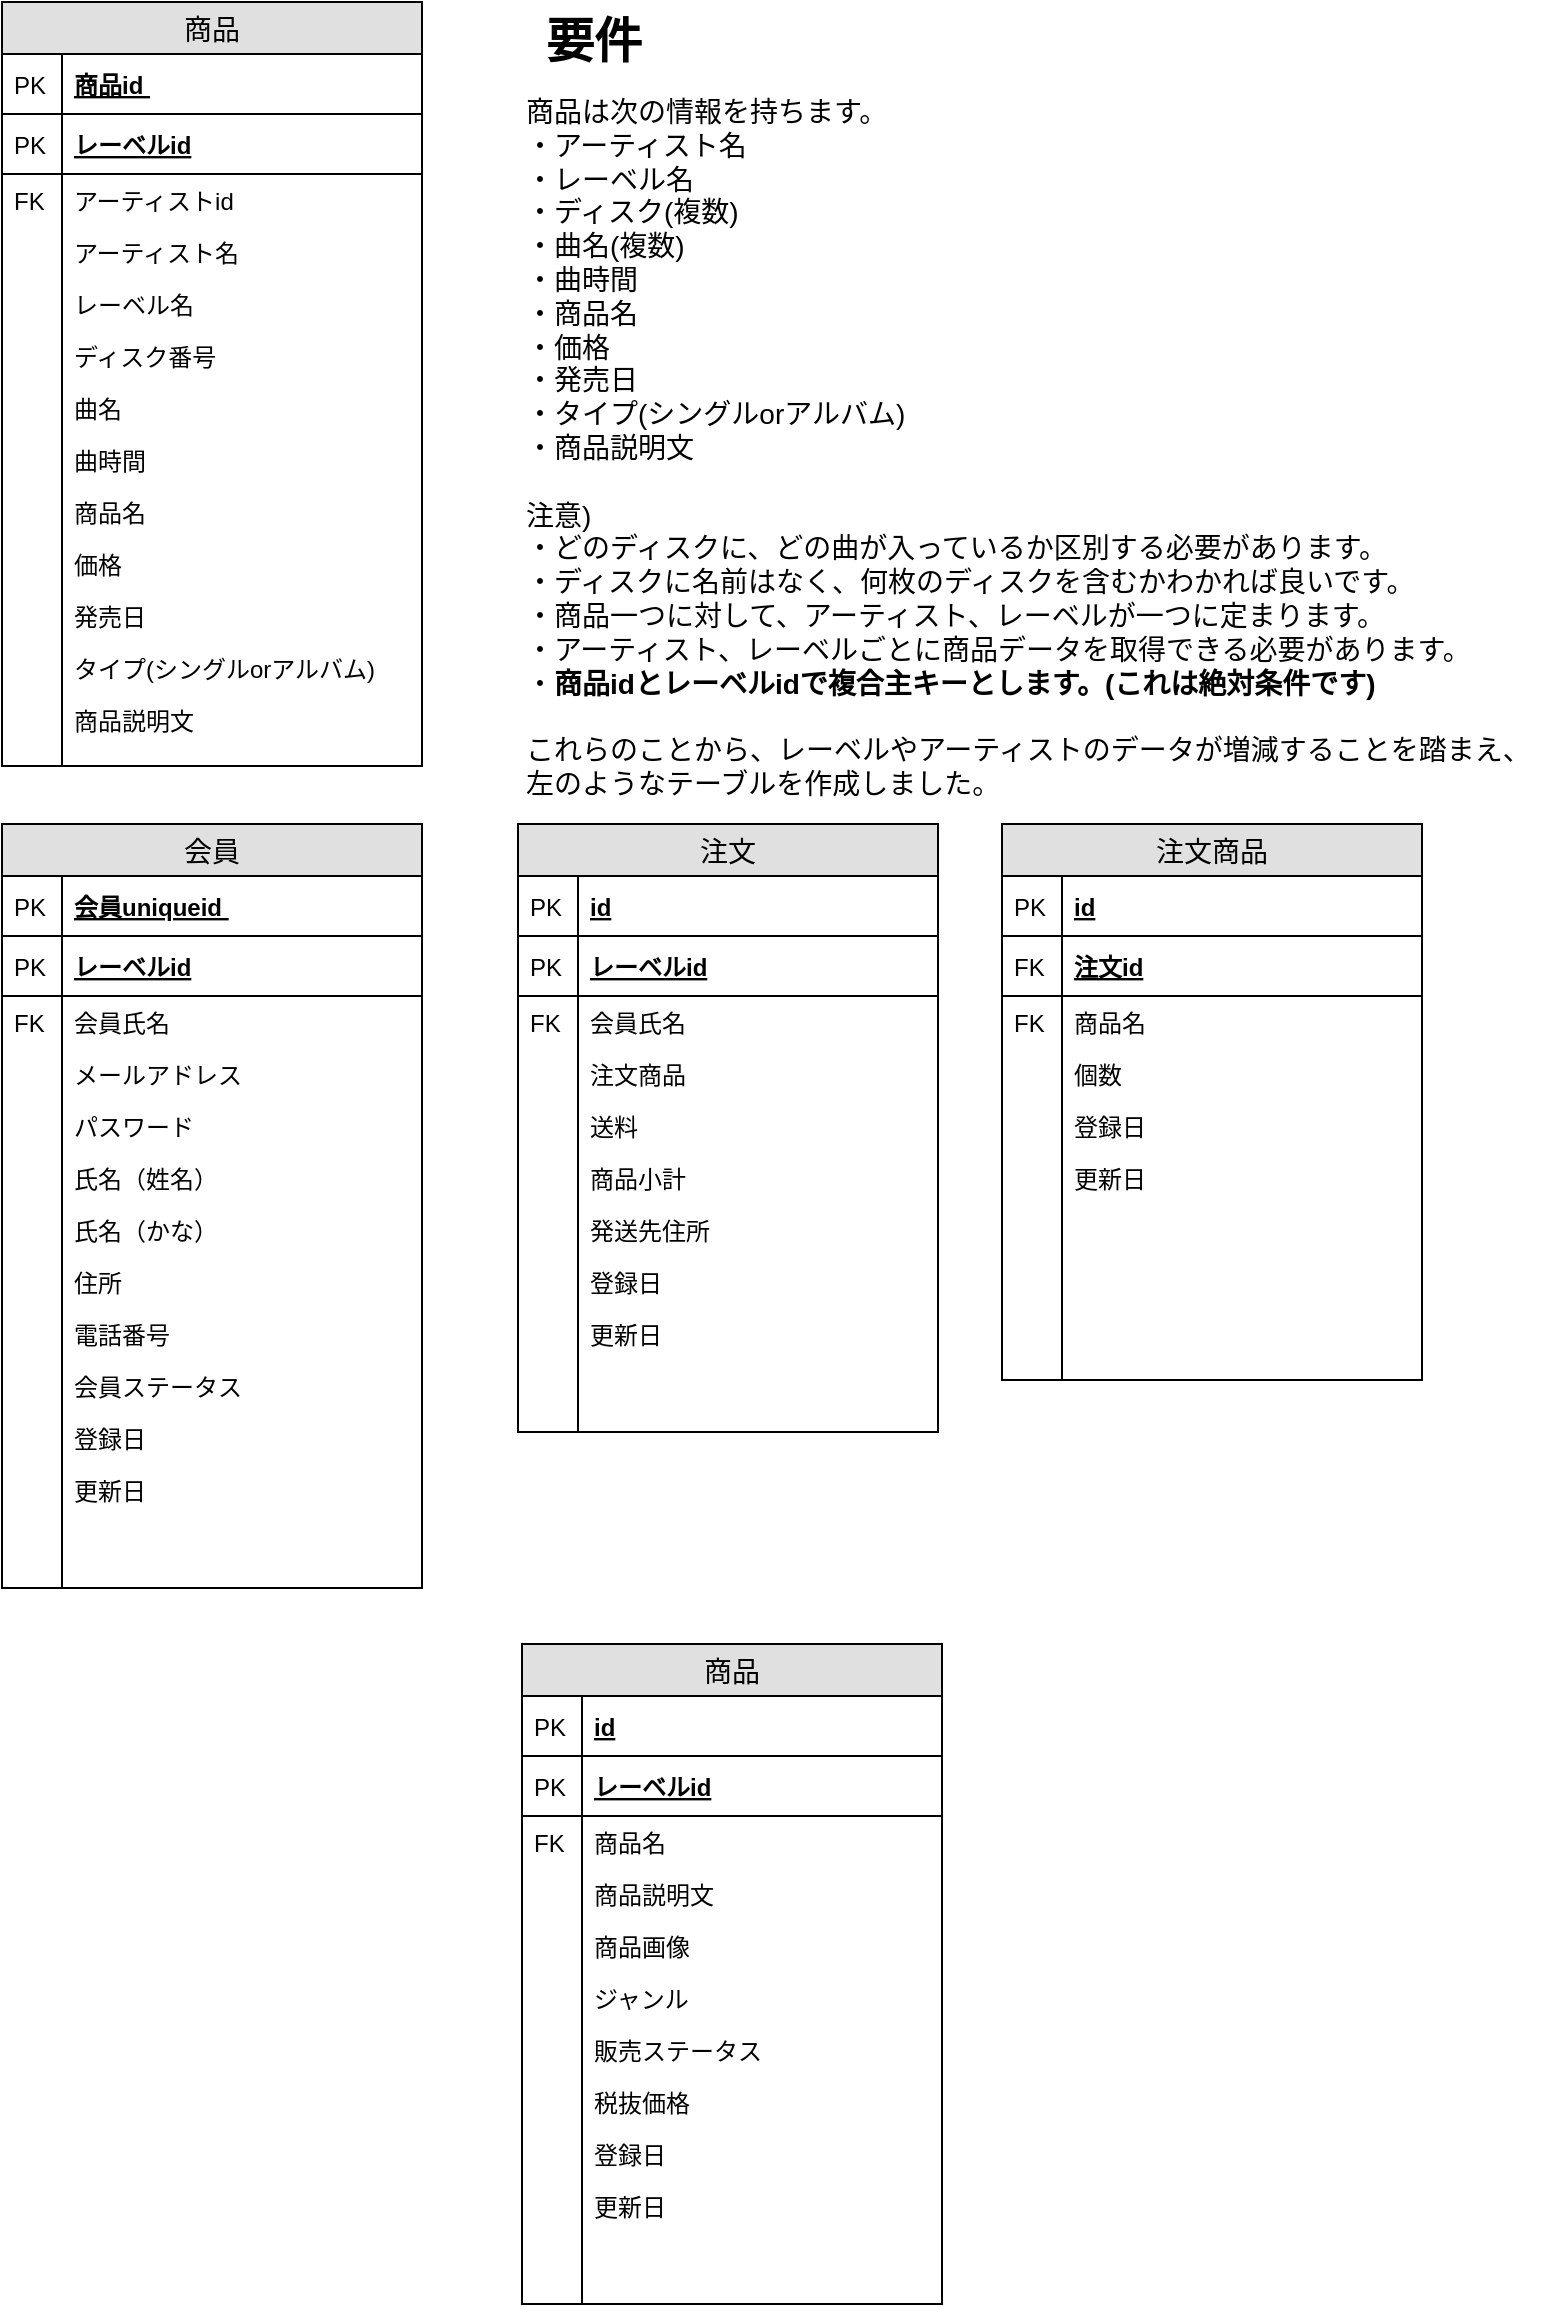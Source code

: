 <mxfile version="12.4.8" type="github" pages="4">
  <diagram id="jsx7okBiRUJiMhCPxhV5" name="データ要件_非正規形">
    <mxGraphModel dx="872" dy="513" grid="1" gridSize="10" guides="1" tooltips="1" connect="1" arrows="1" fold="1" page="1" pageScale="1" pageWidth="827" pageHeight="1169" math="0" shadow="0">
      <root>
        <mxCell id="0"/>
        <mxCell id="1" parent="0"/>
        <mxCell id="zO15JwaB6BqO8NoOxL15-1" value="商品" style="swimlane;fontStyle=0;childLayout=stackLayout;horizontal=1;startSize=26;fillColor=#e0e0e0;horizontalStack=0;resizeParent=1;resizeParentMax=0;resizeLast=0;collapsible=1;marginBottom=0;swimlaneFillColor=#ffffff;align=center;fontSize=14;" parent="1" vertex="1">
          <mxGeometry x="50" y="39" width="210" height="382" as="geometry"/>
        </mxCell>
        <mxCell id="zO15JwaB6BqO8NoOxL15-2" value="商品id " style="shape=partialRectangle;top=0;left=0;right=0;bottom=1;align=left;verticalAlign=middle;fillColor=none;spacingLeft=34;spacingRight=4;overflow=hidden;rotatable=0;points=[[0,0.5],[1,0.5]];portConstraint=eastwest;dropTarget=0;fontStyle=5;fontSize=12;" parent="zO15JwaB6BqO8NoOxL15-1" vertex="1">
          <mxGeometry y="26" width="210" height="30" as="geometry"/>
        </mxCell>
        <mxCell id="zO15JwaB6BqO8NoOxL15-3" value="PK" style="shape=partialRectangle;top=0;left=0;bottom=0;fillColor=none;align=left;verticalAlign=middle;spacingLeft=4;spacingRight=4;overflow=hidden;rotatable=0;points=[];portConstraint=eastwest;part=1;fontSize=12;" parent="zO15JwaB6BqO8NoOxL15-2" vertex="1" connectable="0">
          <mxGeometry width="30" height="30" as="geometry"/>
        </mxCell>
        <mxCell id="o5mcDAx5EhLU5ZYAM4gU-9" value="レーベルid" style="shape=partialRectangle;top=0;left=0;right=0;bottom=1;align=left;verticalAlign=middle;fillColor=none;spacingLeft=34;spacingRight=4;overflow=hidden;rotatable=0;points=[[0,0.5],[1,0.5]];portConstraint=eastwest;dropTarget=0;fontStyle=5;fontSize=12;" parent="zO15JwaB6BqO8NoOxL15-1" vertex="1">
          <mxGeometry y="56" width="210" height="30" as="geometry"/>
        </mxCell>
        <mxCell id="o5mcDAx5EhLU5ZYAM4gU-10" value="PK" style="shape=partialRectangle;top=0;left=0;bottom=0;fillColor=none;align=left;verticalAlign=middle;spacingLeft=4;spacingRight=4;overflow=hidden;rotatable=0;points=[];portConstraint=eastwest;part=1;fontSize=12;" parent="o5mcDAx5EhLU5ZYAM4gU-9" vertex="1" connectable="0">
          <mxGeometry width="30" height="30" as="geometry"/>
        </mxCell>
        <mxCell id="zO15JwaB6BqO8NoOxL15-4" value="アーティストid" style="shape=partialRectangle;top=0;left=0;right=0;bottom=0;align=left;verticalAlign=top;fillColor=none;spacingLeft=34;spacingRight=4;overflow=hidden;rotatable=0;points=[[0,0.5],[1,0.5]];portConstraint=eastwest;dropTarget=0;fontSize=12;" parent="zO15JwaB6BqO8NoOxL15-1" vertex="1">
          <mxGeometry y="86" width="210" height="26" as="geometry"/>
        </mxCell>
        <mxCell id="zO15JwaB6BqO8NoOxL15-5" value="FK" style="shape=partialRectangle;top=0;left=0;bottom=0;fillColor=none;align=left;verticalAlign=top;spacingLeft=4;spacingRight=4;overflow=hidden;rotatable=0;points=[];portConstraint=eastwest;part=1;fontSize=12;" parent="zO15JwaB6BqO8NoOxL15-4" vertex="1" connectable="0">
          <mxGeometry width="30" height="26" as="geometry"/>
        </mxCell>
        <mxCell id="o5mcDAx5EhLU5ZYAM4gU-3" value="アーティスト名" style="shape=partialRectangle;top=0;left=0;right=0;bottom=0;align=left;verticalAlign=top;fillColor=none;spacingLeft=34;spacingRight=4;overflow=hidden;rotatable=0;points=[[0,0.5],[1,0.5]];portConstraint=eastwest;dropTarget=0;fontSize=12;" parent="zO15JwaB6BqO8NoOxL15-1" vertex="1">
          <mxGeometry y="112" width="210" height="26" as="geometry"/>
        </mxCell>
        <mxCell id="o5mcDAx5EhLU5ZYAM4gU-4" value="" style="shape=partialRectangle;top=0;left=0;bottom=0;fillColor=none;align=left;verticalAlign=top;spacingLeft=4;spacingRight=4;overflow=hidden;rotatable=0;points=[];portConstraint=eastwest;part=1;fontSize=12;" parent="o5mcDAx5EhLU5ZYAM4gU-3" vertex="1" connectable="0">
          <mxGeometry width="30" height="26" as="geometry"/>
        </mxCell>
        <mxCell id="o5mcDAx5EhLU5ZYAM4gU-7" value="レーベル名" style="shape=partialRectangle;top=0;left=0;right=0;bottom=0;align=left;verticalAlign=top;fillColor=none;spacingLeft=34;spacingRight=4;overflow=hidden;rotatable=0;points=[[0,0.5],[1,0.5]];portConstraint=eastwest;dropTarget=0;fontSize=12;" parent="zO15JwaB6BqO8NoOxL15-1" vertex="1">
          <mxGeometry y="138" width="210" height="26" as="geometry"/>
        </mxCell>
        <mxCell id="o5mcDAx5EhLU5ZYAM4gU-8" value="" style="shape=partialRectangle;top=0;left=0;bottom=0;fillColor=none;align=left;verticalAlign=top;spacingLeft=4;spacingRight=4;overflow=hidden;rotatable=0;points=[];portConstraint=eastwest;part=1;fontSize=12;" parent="o5mcDAx5EhLU5ZYAM4gU-7" vertex="1" connectable="0">
          <mxGeometry width="30" height="26" as="geometry"/>
        </mxCell>
        <mxCell id="zO15JwaB6BqO8NoOxL15-12" value="ディスク番号" style="shape=partialRectangle;top=0;left=0;right=0;bottom=0;align=left;verticalAlign=top;fillColor=none;spacingLeft=34;spacingRight=4;overflow=hidden;rotatable=0;points=[[0,0.5],[1,0.5]];portConstraint=eastwest;dropTarget=0;fontSize=12;" parent="zO15JwaB6BqO8NoOxL15-1" vertex="1">
          <mxGeometry y="164" width="210" height="26" as="geometry"/>
        </mxCell>
        <mxCell id="zO15JwaB6BqO8NoOxL15-13" value="" style="shape=partialRectangle;top=0;left=0;bottom=0;fillColor=none;align=left;verticalAlign=top;spacingLeft=4;spacingRight=4;overflow=hidden;rotatable=0;points=[];portConstraint=eastwest;part=1;fontSize=12;" parent="zO15JwaB6BqO8NoOxL15-12" vertex="1" connectable="0">
          <mxGeometry width="30" height="26" as="geometry"/>
        </mxCell>
        <mxCell id="zO15JwaB6BqO8NoOxL15-14" value="曲名" style="shape=partialRectangle;top=0;left=0;right=0;bottom=0;align=left;verticalAlign=top;fillColor=none;spacingLeft=34;spacingRight=4;overflow=hidden;rotatable=0;points=[[0,0.5],[1,0.5]];portConstraint=eastwest;dropTarget=0;fontSize=12;" parent="zO15JwaB6BqO8NoOxL15-1" vertex="1">
          <mxGeometry y="190" width="210" height="26" as="geometry"/>
        </mxCell>
        <mxCell id="zO15JwaB6BqO8NoOxL15-15" value="" style="shape=partialRectangle;top=0;left=0;bottom=0;fillColor=none;align=left;verticalAlign=top;spacingLeft=4;spacingRight=4;overflow=hidden;rotatable=0;points=[];portConstraint=eastwest;part=1;fontSize=12;" parent="zO15JwaB6BqO8NoOxL15-14" vertex="1" connectable="0">
          <mxGeometry width="30" height="26" as="geometry"/>
        </mxCell>
        <mxCell id="zO15JwaB6BqO8NoOxL15-16" value="曲時間" style="shape=partialRectangle;top=0;left=0;right=0;bottom=0;align=left;verticalAlign=top;fillColor=none;spacingLeft=34;spacingRight=4;overflow=hidden;rotatable=0;points=[[0,0.5],[1,0.5]];portConstraint=eastwest;dropTarget=0;fontSize=12;" parent="zO15JwaB6BqO8NoOxL15-1" vertex="1">
          <mxGeometry y="216" width="210" height="26" as="geometry"/>
        </mxCell>
        <mxCell id="zO15JwaB6BqO8NoOxL15-17" value="" style="shape=partialRectangle;top=0;left=0;bottom=0;fillColor=none;align=left;verticalAlign=top;spacingLeft=4;spacingRight=4;overflow=hidden;rotatable=0;points=[];portConstraint=eastwest;part=1;fontSize=12;" parent="zO15JwaB6BqO8NoOxL15-16" vertex="1" connectable="0">
          <mxGeometry width="30" height="26" as="geometry"/>
        </mxCell>
        <mxCell id="zO15JwaB6BqO8NoOxL15-18" value="商品名" style="shape=partialRectangle;top=0;left=0;right=0;bottom=0;align=left;verticalAlign=top;fillColor=none;spacingLeft=34;spacingRight=4;overflow=hidden;rotatable=0;points=[[0,0.5],[1,0.5]];portConstraint=eastwest;dropTarget=0;fontSize=12;" parent="zO15JwaB6BqO8NoOxL15-1" vertex="1">
          <mxGeometry y="242" width="210" height="26" as="geometry"/>
        </mxCell>
        <mxCell id="zO15JwaB6BqO8NoOxL15-19" value="" style="shape=partialRectangle;top=0;left=0;bottom=0;fillColor=none;align=left;verticalAlign=top;spacingLeft=4;spacingRight=4;overflow=hidden;rotatable=0;points=[];portConstraint=eastwest;part=1;fontSize=12;" parent="zO15JwaB6BqO8NoOxL15-18" vertex="1" connectable="0">
          <mxGeometry width="30" height="26" as="geometry"/>
        </mxCell>
        <mxCell id="zO15JwaB6BqO8NoOxL15-20" value="価格" style="shape=partialRectangle;top=0;left=0;right=0;bottom=0;align=left;verticalAlign=top;fillColor=none;spacingLeft=34;spacingRight=4;overflow=hidden;rotatable=0;points=[[0,0.5],[1,0.5]];portConstraint=eastwest;dropTarget=0;fontSize=12;" parent="zO15JwaB6BqO8NoOxL15-1" vertex="1">
          <mxGeometry y="268" width="210" height="26" as="geometry"/>
        </mxCell>
        <mxCell id="zO15JwaB6BqO8NoOxL15-21" value="" style="shape=partialRectangle;top=0;left=0;bottom=0;fillColor=none;align=left;verticalAlign=top;spacingLeft=4;spacingRight=4;overflow=hidden;rotatable=0;points=[];portConstraint=eastwest;part=1;fontSize=12;" parent="zO15JwaB6BqO8NoOxL15-20" vertex="1" connectable="0">
          <mxGeometry width="30" height="26" as="geometry"/>
        </mxCell>
        <mxCell id="zO15JwaB6BqO8NoOxL15-22" value="発売日" style="shape=partialRectangle;top=0;left=0;right=0;bottom=0;align=left;verticalAlign=top;fillColor=none;spacingLeft=34;spacingRight=4;overflow=hidden;rotatable=0;points=[[0,0.5],[1,0.5]];portConstraint=eastwest;dropTarget=0;fontSize=12;" parent="zO15JwaB6BqO8NoOxL15-1" vertex="1">
          <mxGeometry y="294" width="210" height="26" as="geometry"/>
        </mxCell>
        <mxCell id="zO15JwaB6BqO8NoOxL15-23" value="" style="shape=partialRectangle;top=0;left=0;bottom=0;fillColor=none;align=left;verticalAlign=top;spacingLeft=4;spacingRight=4;overflow=hidden;rotatable=0;points=[];portConstraint=eastwest;part=1;fontSize=12;" parent="zO15JwaB6BqO8NoOxL15-22" vertex="1" connectable="0">
          <mxGeometry width="30" height="26" as="geometry"/>
        </mxCell>
        <mxCell id="zO15JwaB6BqO8NoOxL15-24" value="タイプ(シングルorアルバム)" style="shape=partialRectangle;top=0;left=0;right=0;bottom=0;align=left;verticalAlign=top;fillColor=none;spacingLeft=34;spacingRight=4;overflow=hidden;rotatable=0;points=[[0,0.5],[1,0.5]];portConstraint=eastwest;dropTarget=0;fontSize=12;" parent="zO15JwaB6BqO8NoOxL15-1" vertex="1">
          <mxGeometry y="320" width="210" height="26" as="geometry"/>
        </mxCell>
        <mxCell id="zO15JwaB6BqO8NoOxL15-25" value="" style="shape=partialRectangle;top=0;left=0;bottom=0;fillColor=none;align=left;verticalAlign=top;spacingLeft=4;spacingRight=4;overflow=hidden;rotatable=0;points=[];portConstraint=eastwest;part=1;fontSize=12;" parent="zO15JwaB6BqO8NoOxL15-24" vertex="1" connectable="0">
          <mxGeometry width="30" height="26" as="geometry"/>
        </mxCell>
        <mxCell id="zO15JwaB6BqO8NoOxL15-26" value="商品説明文" style="shape=partialRectangle;top=0;left=0;right=0;bottom=0;align=left;verticalAlign=top;fillColor=none;spacingLeft=34;spacingRight=4;overflow=hidden;rotatable=0;points=[[0,0.5],[1,0.5]];portConstraint=eastwest;dropTarget=0;fontSize=12;" parent="zO15JwaB6BqO8NoOxL15-1" vertex="1">
          <mxGeometry y="346" width="210" height="26" as="geometry"/>
        </mxCell>
        <mxCell id="zO15JwaB6BqO8NoOxL15-27" value="" style="shape=partialRectangle;top=0;left=0;bottom=0;fillColor=none;align=left;verticalAlign=top;spacingLeft=4;spacingRight=4;overflow=hidden;rotatable=0;points=[];portConstraint=eastwest;part=1;fontSize=12;" parent="zO15JwaB6BqO8NoOxL15-26" vertex="1" connectable="0">
          <mxGeometry width="30" height="26" as="geometry"/>
        </mxCell>
        <mxCell id="zO15JwaB6BqO8NoOxL15-10" value="" style="shape=partialRectangle;top=0;left=0;right=0;bottom=0;align=left;verticalAlign=top;fillColor=none;spacingLeft=34;spacingRight=4;overflow=hidden;rotatable=0;points=[[0,0.5],[1,0.5]];portConstraint=eastwest;dropTarget=0;fontSize=12;" parent="zO15JwaB6BqO8NoOxL15-1" vertex="1">
          <mxGeometry y="372" width="210" height="10" as="geometry"/>
        </mxCell>
        <mxCell id="zO15JwaB6BqO8NoOxL15-11" value="" style="shape=partialRectangle;top=0;left=0;bottom=0;fillColor=none;align=left;verticalAlign=top;spacingLeft=4;spacingRight=4;overflow=hidden;rotatable=0;points=[];portConstraint=eastwest;part=1;fontSize=12;" parent="zO15JwaB6BqO8NoOxL15-10" vertex="1" connectable="0">
          <mxGeometry width="30" height="10" as="geometry"/>
        </mxCell>
        <mxCell id="zO15JwaB6BqO8NoOxL15-44" value="要件" style="text;strokeColor=none;fillColor=none;html=1;fontSize=24;fontStyle=1;verticalAlign=middle;align=left;" parent="1" vertex="1">
          <mxGeometry x="320" y="39" width="100" height="40" as="geometry"/>
        </mxCell>
        <mxCell id="zO15JwaB6BqO8NoOxL15-46" value="&lt;font style=&quot;font-size: 14px&quot;&gt;商品は次の情報を持ちます。&lt;br&gt;・アーティスト名&lt;br&gt;・レーベル名&lt;br&gt;・ディスク(複数)&lt;br&gt;・曲名(複数)&lt;br&gt;・曲時間&lt;br&gt;・商品名&lt;br&gt;・価格&lt;br&gt;・発売日&lt;br&gt;・タイプ(シングルorアルバム)&lt;br&gt;・商品説明文&lt;br&gt;&lt;br&gt;注意)&lt;br&gt;・どのディスクに、どの曲が入っているか区別する必要があります。&lt;br&gt;・ディスクに名前はなく、何枚のディスクを含むかわかれば良いです。&lt;br&gt;・商品一つに対して、アーティスト、レーベルが一つに定まります。&lt;br&gt;・アーティスト、レーベルごとに商品データを取得できる必要があります。&lt;br&gt;・&lt;b&gt;商品idとレーベルidで複合主キーとします。(これは絶対条件です)&lt;br&gt;&lt;/b&gt;&lt;br&gt;これらのことから、レーベルやアーティストのデータが増減することを踏まえ、&lt;br&gt;左のようなテーブルを作成しました。&lt;br&gt;&lt;/font&gt;" style="text;html=1;strokeColor=none;fillColor=none;align=left;verticalAlign=top;whiteSpace=wrap;rounded=0;" parent="1" vertex="1">
          <mxGeometry x="310" y="79" width="510" height="381" as="geometry"/>
        </mxCell>
        <mxCell id="ePgbu_4cj5haYAQTtkYV-1" value="Text" style="text;html=1;align=center;verticalAlign=middle;resizable=0;points=[];autosize=1;" parent="1" vertex="1">
          <mxGeometry x="72" y="470" width="40" height="20" as="geometry"/>
        </mxCell>
        <mxCell id="ePgbu_4cj5haYAQTtkYV-2" value="会員" style="swimlane;fontStyle=0;childLayout=stackLayout;horizontal=1;startSize=26;fillColor=#e0e0e0;horizontalStack=0;resizeParent=1;resizeParentMax=0;resizeLast=0;collapsible=1;marginBottom=0;swimlaneFillColor=#ffffff;align=center;fontSize=14;" parent="1" vertex="1">
          <mxGeometry x="50" y="450" width="210" height="382" as="geometry"/>
        </mxCell>
        <mxCell id="ePgbu_4cj5haYAQTtkYV-3" value="会員uniqueid " style="shape=partialRectangle;top=0;left=0;right=0;bottom=1;align=left;verticalAlign=middle;fillColor=none;spacingLeft=34;spacingRight=4;overflow=hidden;rotatable=0;points=[[0,0.5],[1,0.5]];portConstraint=eastwest;dropTarget=0;fontStyle=5;fontSize=12;" parent="ePgbu_4cj5haYAQTtkYV-2" vertex="1">
          <mxGeometry y="26" width="210" height="30" as="geometry"/>
        </mxCell>
        <mxCell id="ePgbu_4cj5haYAQTtkYV-4" value="PK" style="shape=partialRectangle;top=0;left=0;bottom=0;fillColor=none;align=left;verticalAlign=middle;spacingLeft=4;spacingRight=4;overflow=hidden;rotatable=0;points=[];portConstraint=eastwest;part=1;fontSize=12;" parent="ePgbu_4cj5haYAQTtkYV-3" vertex="1" connectable="0">
          <mxGeometry width="30" height="30" as="geometry"/>
        </mxCell>
        <mxCell id="ePgbu_4cj5haYAQTtkYV-5" value="レーベルid" style="shape=partialRectangle;top=0;left=0;right=0;bottom=1;align=left;verticalAlign=middle;fillColor=none;spacingLeft=34;spacingRight=4;overflow=hidden;rotatable=0;points=[[0,0.5],[1,0.5]];portConstraint=eastwest;dropTarget=0;fontStyle=5;fontSize=12;" parent="ePgbu_4cj5haYAQTtkYV-2" vertex="1">
          <mxGeometry y="56" width="210" height="30" as="geometry"/>
        </mxCell>
        <mxCell id="ePgbu_4cj5haYAQTtkYV-6" value="PK" style="shape=partialRectangle;top=0;left=0;bottom=0;fillColor=none;align=left;verticalAlign=middle;spacingLeft=4;spacingRight=4;overflow=hidden;rotatable=0;points=[];portConstraint=eastwest;part=1;fontSize=12;" parent="ePgbu_4cj5haYAQTtkYV-5" vertex="1" connectable="0">
          <mxGeometry width="30" height="30" as="geometry"/>
        </mxCell>
        <mxCell id="ePgbu_4cj5haYAQTtkYV-7" value="会員氏名" style="shape=partialRectangle;top=0;left=0;right=0;bottom=0;align=left;verticalAlign=top;fillColor=none;spacingLeft=34;spacingRight=4;overflow=hidden;rotatable=0;points=[[0,0.5],[1,0.5]];portConstraint=eastwest;dropTarget=0;fontSize=12;" parent="ePgbu_4cj5haYAQTtkYV-2" vertex="1">
          <mxGeometry y="86" width="210" height="26" as="geometry"/>
        </mxCell>
        <mxCell id="ePgbu_4cj5haYAQTtkYV-8" value="FK" style="shape=partialRectangle;top=0;left=0;bottom=0;fillColor=none;align=left;verticalAlign=top;spacingLeft=4;spacingRight=4;overflow=hidden;rotatable=0;points=[];portConstraint=eastwest;part=1;fontSize=12;" parent="ePgbu_4cj5haYAQTtkYV-7" vertex="1" connectable="0">
          <mxGeometry width="30" height="26" as="geometry"/>
        </mxCell>
        <mxCell id="ePgbu_4cj5haYAQTtkYV-13" value="メールアドレス" style="shape=partialRectangle;top=0;left=0;right=0;bottom=0;align=left;verticalAlign=top;fillColor=none;spacingLeft=34;spacingRight=4;overflow=hidden;rotatable=0;points=[[0,0.5],[1,0.5]];portConstraint=eastwest;dropTarget=0;fontSize=12;" parent="ePgbu_4cj5haYAQTtkYV-2" vertex="1">
          <mxGeometry y="112" width="210" height="26" as="geometry"/>
        </mxCell>
        <mxCell id="ePgbu_4cj5haYAQTtkYV-14" value="" style="shape=partialRectangle;top=0;left=0;bottom=0;fillColor=none;align=left;verticalAlign=top;spacingLeft=4;spacingRight=4;overflow=hidden;rotatable=0;points=[];portConstraint=eastwest;part=1;fontSize=12;" parent="ePgbu_4cj5haYAQTtkYV-13" vertex="1" connectable="0">
          <mxGeometry width="30" height="26" as="geometry"/>
        </mxCell>
        <mxCell id="ePgbu_4cj5haYAQTtkYV-9" value="パスワード" style="shape=partialRectangle;top=0;left=0;right=0;bottom=0;align=left;verticalAlign=top;fillColor=none;spacingLeft=34;spacingRight=4;overflow=hidden;rotatable=0;points=[[0,0.5],[1,0.5]];portConstraint=eastwest;dropTarget=0;fontSize=12;" parent="ePgbu_4cj5haYAQTtkYV-2" vertex="1">
          <mxGeometry y="138" width="210" height="26" as="geometry"/>
        </mxCell>
        <mxCell id="ePgbu_4cj5haYAQTtkYV-10" value="" style="shape=partialRectangle;top=0;left=0;bottom=0;fillColor=none;align=left;verticalAlign=top;spacingLeft=4;spacingRight=4;overflow=hidden;rotatable=0;points=[];portConstraint=eastwest;part=1;fontSize=12;" parent="ePgbu_4cj5haYAQTtkYV-9" vertex="1" connectable="0">
          <mxGeometry width="30" height="26" as="geometry"/>
        </mxCell>
        <mxCell id="ePgbu_4cj5haYAQTtkYV-15" value="氏名（姓名）" style="shape=partialRectangle;top=0;left=0;right=0;bottom=0;align=left;verticalAlign=top;fillColor=none;spacingLeft=34;spacingRight=4;overflow=hidden;rotatable=0;points=[[0,0.5],[1,0.5]];portConstraint=eastwest;dropTarget=0;fontSize=12;" parent="ePgbu_4cj5haYAQTtkYV-2" vertex="1">
          <mxGeometry y="164" width="210" height="26" as="geometry"/>
        </mxCell>
        <mxCell id="ePgbu_4cj5haYAQTtkYV-16" value="" style="shape=partialRectangle;top=0;left=0;bottom=0;fillColor=none;align=left;verticalAlign=top;spacingLeft=4;spacingRight=4;overflow=hidden;rotatable=0;points=[];portConstraint=eastwest;part=1;fontSize=12;" parent="ePgbu_4cj5haYAQTtkYV-15" vertex="1" connectable="0">
          <mxGeometry width="30" height="26" as="geometry"/>
        </mxCell>
        <mxCell id="ePgbu_4cj5haYAQTtkYV-17" value="氏名（かな）" style="shape=partialRectangle;top=0;left=0;right=0;bottom=0;align=left;verticalAlign=top;fillColor=none;spacingLeft=34;spacingRight=4;overflow=hidden;rotatable=0;points=[[0,0.5],[1,0.5]];portConstraint=eastwest;dropTarget=0;fontSize=12;" parent="ePgbu_4cj5haYAQTtkYV-2" vertex="1">
          <mxGeometry y="190" width="210" height="26" as="geometry"/>
        </mxCell>
        <mxCell id="ePgbu_4cj5haYAQTtkYV-18" value="" style="shape=partialRectangle;top=0;left=0;bottom=0;fillColor=none;align=left;verticalAlign=top;spacingLeft=4;spacingRight=4;overflow=hidden;rotatable=0;points=[];portConstraint=eastwest;part=1;fontSize=12;" parent="ePgbu_4cj5haYAQTtkYV-17" vertex="1" connectable="0">
          <mxGeometry width="30" height="26" as="geometry"/>
        </mxCell>
        <mxCell id="ePgbu_4cj5haYAQTtkYV-11" value="住所" style="shape=partialRectangle;top=0;left=0;right=0;bottom=0;align=left;verticalAlign=top;fillColor=none;spacingLeft=34;spacingRight=4;overflow=hidden;rotatable=0;points=[[0,0.5],[1,0.5]];portConstraint=eastwest;dropTarget=0;fontSize=12;" parent="ePgbu_4cj5haYAQTtkYV-2" vertex="1">
          <mxGeometry y="216" width="210" height="26" as="geometry"/>
        </mxCell>
        <mxCell id="ePgbu_4cj5haYAQTtkYV-12" value="" style="shape=partialRectangle;top=0;left=0;bottom=0;fillColor=none;align=left;verticalAlign=top;spacingLeft=4;spacingRight=4;overflow=hidden;rotatable=0;points=[];portConstraint=eastwest;part=1;fontSize=12;" parent="ePgbu_4cj5haYAQTtkYV-11" vertex="1" connectable="0">
          <mxGeometry width="30" height="26" as="geometry"/>
        </mxCell>
        <mxCell id="ePgbu_4cj5haYAQTtkYV-19" value="電話番号" style="shape=partialRectangle;top=0;left=0;right=0;bottom=0;align=left;verticalAlign=top;fillColor=none;spacingLeft=34;spacingRight=4;overflow=hidden;rotatable=0;points=[[0,0.5],[1,0.5]];portConstraint=eastwest;dropTarget=0;fontSize=12;" parent="ePgbu_4cj5haYAQTtkYV-2" vertex="1">
          <mxGeometry y="242" width="210" height="26" as="geometry"/>
        </mxCell>
        <mxCell id="ePgbu_4cj5haYAQTtkYV-20" value="" style="shape=partialRectangle;top=0;left=0;bottom=0;fillColor=none;align=left;verticalAlign=top;spacingLeft=4;spacingRight=4;overflow=hidden;rotatable=0;points=[];portConstraint=eastwest;part=1;fontSize=12;" parent="ePgbu_4cj5haYAQTtkYV-19" vertex="1" connectable="0">
          <mxGeometry width="30" height="26" as="geometry"/>
        </mxCell>
        <mxCell id="ePgbu_4cj5haYAQTtkYV-27" value="会員ステータス" style="shape=partialRectangle;top=0;left=0;right=0;bottom=0;align=left;verticalAlign=top;fillColor=none;spacingLeft=34;spacingRight=4;overflow=hidden;rotatable=0;points=[[0,0.5],[1,0.5]];portConstraint=eastwest;dropTarget=0;fontSize=12;" parent="ePgbu_4cj5haYAQTtkYV-2" vertex="1">
          <mxGeometry y="268" width="210" height="26" as="geometry"/>
        </mxCell>
        <mxCell id="ePgbu_4cj5haYAQTtkYV-28" value="" style="shape=partialRectangle;top=0;left=0;bottom=0;fillColor=none;align=left;verticalAlign=top;spacingLeft=4;spacingRight=4;overflow=hidden;rotatable=0;points=[];portConstraint=eastwest;part=1;fontSize=12;" parent="ePgbu_4cj5haYAQTtkYV-27" vertex="1" connectable="0">
          <mxGeometry width="30" height="26" as="geometry"/>
        </mxCell>
        <mxCell id="ePgbu_4cj5haYAQTtkYV-21" value="登録日" style="shape=partialRectangle;top=0;left=0;right=0;bottom=0;align=left;verticalAlign=top;fillColor=none;spacingLeft=34;spacingRight=4;overflow=hidden;rotatable=0;points=[[0,0.5],[1,0.5]];portConstraint=eastwest;dropTarget=0;fontSize=12;" parent="ePgbu_4cj5haYAQTtkYV-2" vertex="1">
          <mxGeometry y="294" width="210" height="26" as="geometry"/>
        </mxCell>
        <mxCell id="ePgbu_4cj5haYAQTtkYV-22" value="" style="shape=partialRectangle;top=0;left=0;bottom=0;fillColor=none;align=left;verticalAlign=top;spacingLeft=4;spacingRight=4;overflow=hidden;rotatable=0;points=[];portConstraint=eastwest;part=1;fontSize=12;" parent="ePgbu_4cj5haYAQTtkYV-21" vertex="1" connectable="0">
          <mxGeometry width="30" height="26" as="geometry"/>
        </mxCell>
        <mxCell id="ePgbu_4cj5haYAQTtkYV-23" value="更新日" style="shape=partialRectangle;top=0;left=0;right=0;bottom=0;align=left;verticalAlign=top;fillColor=none;spacingLeft=34;spacingRight=4;overflow=hidden;rotatable=0;points=[[0,0.5],[1,0.5]];portConstraint=eastwest;dropTarget=0;fontSize=12;" parent="ePgbu_4cj5haYAQTtkYV-2" vertex="1">
          <mxGeometry y="320" width="210" height="26" as="geometry"/>
        </mxCell>
        <mxCell id="ePgbu_4cj5haYAQTtkYV-24" value="" style="shape=partialRectangle;top=0;left=0;bottom=0;fillColor=none;align=left;verticalAlign=top;spacingLeft=4;spacingRight=4;overflow=hidden;rotatable=0;points=[];portConstraint=eastwest;part=1;fontSize=12;" parent="ePgbu_4cj5haYAQTtkYV-23" vertex="1" connectable="0">
          <mxGeometry width="30" height="26" as="geometry"/>
        </mxCell>
        <mxCell id="ePgbu_4cj5haYAQTtkYV-25" value="" style="shape=partialRectangle;top=0;left=0;right=0;bottom=0;align=left;verticalAlign=top;fillColor=none;spacingLeft=34;spacingRight=4;overflow=hidden;rotatable=0;points=[[0,0.5],[1,0.5]];portConstraint=eastwest;dropTarget=0;fontSize=12;" parent="ePgbu_4cj5haYAQTtkYV-2" vertex="1">
          <mxGeometry y="346" width="210" height="26" as="geometry"/>
        </mxCell>
        <mxCell id="ePgbu_4cj5haYAQTtkYV-26" value="" style="shape=partialRectangle;top=0;left=0;bottom=0;fillColor=none;align=left;verticalAlign=top;spacingLeft=4;spacingRight=4;overflow=hidden;rotatable=0;points=[];portConstraint=eastwest;part=1;fontSize=12;" parent="ePgbu_4cj5haYAQTtkYV-25" vertex="1" connectable="0">
          <mxGeometry width="30" height="26" as="geometry"/>
        </mxCell>
        <mxCell id="ePgbu_4cj5haYAQTtkYV-29" value="" style="shape=partialRectangle;top=0;left=0;right=0;bottom=0;align=left;verticalAlign=top;fillColor=none;spacingLeft=34;spacingRight=4;overflow=hidden;rotatable=0;points=[[0,0.5],[1,0.5]];portConstraint=eastwest;dropTarget=0;fontSize=12;" parent="ePgbu_4cj5haYAQTtkYV-2" vertex="1">
          <mxGeometry y="372" width="210" height="10" as="geometry"/>
        </mxCell>
        <mxCell id="ePgbu_4cj5haYAQTtkYV-30" value="" style="shape=partialRectangle;top=0;left=0;bottom=0;fillColor=none;align=left;verticalAlign=top;spacingLeft=4;spacingRight=4;overflow=hidden;rotatable=0;points=[];portConstraint=eastwest;part=1;fontSize=12;" parent="ePgbu_4cj5haYAQTtkYV-29" vertex="1" connectable="0">
          <mxGeometry width="30" height="10" as="geometry"/>
        </mxCell>
        <mxCell id="zDFxx7EuyVAM1CJ_3zzb-1" value="注文" style="swimlane;fontStyle=0;childLayout=stackLayout;horizontal=1;startSize=26;fillColor=#e0e0e0;horizontalStack=0;resizeParent=1;resizeParentMax=0;resizeLast=0;collapsible=1;marginBottom=0;swimlaneFillColor=#ffffff;align=center;fontSize=14;" vertex="1" parent="1">
          <mxGeometry x="308" y="450" width="210" height="304" as="geometry">
            <mxRectangle x="308" y="450" width="60" height="26" as="alternateBounds"/>
          </mxGeometry>
        </mxCell>
        <mxCell id="zDFxx7EuyVAM1CJ_3zzb-2" value="id" style="shape=partialRectangle;top=0;left=0;right=0;bottom=1;align=left;verticalAlign=middle;fillColor=none;spacingLeft=34;spacingRight=4;overflow=hidden;rotatable=0;points=[[0,0.5],[1,0.5]];portConstraint=eastwest;dropTarget=0;fontStyle=5;fontSize=12;" vertex="1" parent="zDFxx7EuyVAM1CJ_3zzb-1">
          <mxGeometry y="26" width="210" height="30" as="geometry"/>
        </mxCell>
        <mxCell id="zDFxx7EuyVAM1CJ_3zzb-3" value="PK" style="shape=partialRectangle;top=0;left=0;bottom=0;fillColor=none;align=left;verticalAlign=middle;spacingLeft=4;spacingRight=4;overflow=hidden;rotatable=0;points=[];portConstraint=eastwest;part=1;fontSize=12;" vertex="1" connectable="0" parent="zDFxx7EuyVAM1CJ_3zzb-2">
          <mxGeometry width="30" height="30" as="geometry"/>
        </mxCell>
        <mxCell id="zDFxx7EuyVAM1CJ_3zzb-4" value="レーベルid" style="shape=partialRectangle;top=0;left=0;right=0;bottom=1;align=left;verticalAlign=middle;fillColor=none;spacingLeft=34;spacingRight=4;overflow=hidden;rotatable=0;points=[[0,0.5],[1,0.5]];portConstraint=eastwest;dropTarget=0;fontStyle=5;fontSize=12;" vertex="1" parent="zDFxx7EuyVAM1CJ_3zzb-1">
          <mxGeometry y="56" width="210" height="30" as="geometry"/>
        </mxCell>
        <mxCell id="zDFxx7EuyVAM1CJ_3zzb-5" value="PK" style="shape=partialRectangle;top=0;left=0;bottom=0;fillColor=none;align=left;verticalAlign=middle;spacingLeft=4;spacingRight=4;overflow=hidden;rotatable=0;points=[];portConstraint=eastwest;part=1;fontSize=12;" vertex="1" connectable="0" parent="zDFxx7EuyVAM1CJ_3zzb-4">
          <mxGeometry width="30" height="30" as="geometry"/>
        </mxCell>
        <mxCell id="zDFxx7EuyVAM1CJ_3zzb-6" value="会員氏名" style="shape=partialRectangle;top=0;left=0;right=0;bottom=0;align=left;verticalAlign=top;fillColor=none;spacingLeft=34;spacingRight=4;overflow=hidden;rotatable=0;points=[[0,0.5],[1,0.5]];portConstraint=eastwest;dropTarget=0;fontSize=12;" vertex="1" parent="zDFxx7EuyVAM1CJ_3zzb-1">
          <mxGeometry y="86" width="210" height="26" as="geometry"/>
        </mxCell>
        <mxCell id="zDFxx7EuyVAM1CJ_3zzb-7" value="FK" style="shape=partialRectangle;top=0;left=0;bottom=0;fillColor=none;align=left;verticalAlign=top;spacingLeft=4;spacingRight=4;overflow=hidden;rotatable=0;points=[];portConstraint=eastwest;part=1;fontSize=12;" vertex="1" connectable="0" parent="zDFxx7EuyVAM1CJ_3zzb-6">
          <mxGeometry width="30" height="26" as="geometry"/>
        </mxCell>
        <mxCell id="zDFxx7EuyVAM1CJ_3zzb-8" value="注文商品" style="shape=partialRectangle;top=0;left=0;right=0;bottom=0;align=left;verticalAlign=top;fillColor=none;spacingLeft=34;spacingRight=4;overflow=hidden;rotatable=0;points=[[0,0.5],[1,0.5]];portConstraint=eastwest;dropTarget=0;fontSize=12;" vertex="1" parent="zDFxx7EuyVAM1CJ_3zzb-1">
          <mxGeometry y="112" width="210" height="26" as="geometry"/>
        </mxCell>
        <mxCell id="zDFxx7EuyVAM1CJ_3zzb-9" value="" style="shape=partialRectangle;top=0;left=0;bottom=0;fillColor=none;align=left;verticalAlign=top;spacingLeft=4;spacingRight=4;overflow=hidden;rotatable=0;points=[];portConstraint=eastwest;part=1;fontSize=12;" vertex="1" connectable="0" parent="zDFxx7EuyVAM1CJ_3zzb-8">
          <mxGeometry width="30" height="26" as="geometry"/>
        </mxCell>
        <mxCell id="zDFxx7EuyVAM1CJ_3zzb-10" value="送料" style="shape=partialRectangle;top=0;left=0;right=0;bottom=0;align=left;verticalAlign=top;fillColor=none;spacingLeft=34;spacingRight=4;overflow=hidden;rotatable=0;points=[[0,0.5],[1,0.5]];portConstraint=eastwest;dropTarget=0;fontSize=12;" vertex="1" parent="zDFxx7EuyVAM1CJ_3zzb-1">
          <mxGeometry y="138" width="210" height="26" as="geometry"/>
        </mxCell>
        <mxCell id="zDFxx7EuyVAM1CJ_3zzb-11" value="" style="shape=partialRectangle;top=0;left=0;bottom=0;fillColor=none;align=left;verticalAlign=top;spacingLeft=4;spacingRight=4;overflow=hidden;rotatable=0;points=[];portConstraint=eastwest;part=1;fontSize=12;" vertex="1" connectable="0" parent="zDFxx7EuyVAM1CJ_3zzb-10">
          <mxGeometry width="30" height="26" as="geometry"/>
        </mxCell>
        <mxCell id="zDFxx7EuyVAM1CJ_3zzb-24" value="商品小計" style="shape=partialRectangle;top=0;left=0;right=0;bottom=0;align=left;verticalAlign=top;fillColor=none;spacingLeft=34;spacingRight=4;overflow=hidden;rotatable=0;points=[[0,0.5],[1,0.5]];portConstraint=eastwest;dropTarget=0;fontSize=12;" vertex="1" parent="zDFxx7EuyVAM1CJ_3zzb-1">
          <mxGeometry y="164" width="210" height="26" as="geometry"/>
        </mxCell>
        <mxCell id="zDFxx7EuyVAM1CJ_3zzb-25" value="" style="shape=partialRectangle;top=0;left=0;bottom=0;fillColor=none;align=left;verticalAlign=top;spacingLeft=4;spacingRight=4;overflow=hidden;rotatable=0;points=[];portConstraint=eastwest;part=1;fontSize=12;" vertex="1" connectable="0" parent="zDFxx7EuyVAM1CJ_3zzb-24">
          <mxGeometry width="30" height="26" as="geometry"/>
        </mxCell>
        <mxCell id="zDFxx7EuyVAM1CJ_3zzb-26" value="発送先住所" style="shape=partialRectangle;top=0;left=0;right=0;bottom=0;align=left;verticalAlign=top;fillColor=none;spacingLeft=34;spacingRight=4;overflow=hidden;rotatable=0;points=[[0,0.5],[1,0.5]];portConstraint=eastwest;dropTarget=0;fontSize=12;" vertex="1" parent="zDFxx7EuyVAM1CJ_3zzb-1">
          <mxGeometry y="190" width="210" height="26" as="geometry"/>
        </mxCell>
        <mxCell id="zDFxx7EuyVAM1CJ_3zzb-27" value="" style="shape=partialRectangle;top=0;left=0;bottom=0;fillColor=none;align=left;verticalAlign=top;spacingLeft=4;spacingRight=4;overflow=hidden;rotatable=0;points=[];portConstraint=eastwest;part=1;fontSize=12;" vertex="1" connectable="0" parent="zDFxx7EuyVAM1CJ_3zzb-26">
          <mxGeometry width="30" height="26" as="geometry"/>
        </mxCell>
        <mxCell id="zDFxx7EuyVAM1CJ_3zzb-20" value="登録日" style="shape=partialRectangle;top=0;left=0;right=0;bottom=0;align=left;verticalAlign=top;fillColor=none;spacingLeft=34;spacingRight=4;overflow=hidden;rotatable=0;points=[[0,0.5],[1,0.5]];portConstraint=eastwest;dropTarget=0;fontSize=12;" vertex="1" parent="zDFxx7EuyVAM1CJ_3zzb-1">
          <mxGeometry y="216" width="210" height="26" as="geometry"/>
        </mxCell>
        <mxCell id="zDFxx7EuyVAM1CJ_3zzb-21" value="" style="shape=partialRectangle;top=0;left=0;bottom=0;fillColor=none;align=left;verticalAlign=top;spacingLeft=4;spacingRight=4;overflow=hidden;rotatable=0;points=[];portConstraint=eastwest;part=1;fontSize=12;" vertex="1" connectable="0" parent="zDFxx7EuyVAM1CJ_3zzb-20">
          <mxGeometry width="30" height="26" as="geometry"/>
        </mxCell>
        <mxCell id="zDFxx7EuyVAM1CJ_3zzb-22" value="更新日" style="shape=partialRectangle;top=0;left=0;right=0;bottom=0;align=left;verticalAlign=top;fillColor=none;spacingLeft=34;spacingRight=4;overflow=hidden;rotatable=0;points=[[0,0.5],[1,0.5]];portConstraint=eastwest;dropTarget=0;fontSize=12;" vertex="1" parent="zDFxx7EuyVAM1CJ_3zzb-1">
          <mxGeometry y="242" width="210" height="26" as="geometry"/>
        </mxCell>
        <mxCell id="zDFxx7EuyVAM1CJ_3zzb-23" value="" style="shape=partialRectangle;top=0;left=0;bottom=0;fillColor=none;align=left;verticalAlign=top;spacingLeft=4;spacingRight=4;overflow=hidden;rotatable=0;points=[];portConstraint=eastwest;part=1;fontSize=12;" vertex="1" connectable="0" parent="zDFxx7EuyVAM1CJ_3zzb-22">
          <mxGeometry width="30" height="26" as="geometry"/>
        </mxCell>
        <mxCell id="zDFxx7EuyVAM1CJ_3zzb-75" value="" style="shape=partialRectangle;top=0;left=0;right=0;bottom=0;align=left;verticalAlign=top;fillColor=none;spacingLeft=34;spacingRight=4;overflow=hidden;rotatable=0;points=[[0,0.5],[1,0.5]];portConstraint=eastwest;dropTarget=0;fontSize=12;" vertex="1" parent="zDFxx7EuyVAM1CJ_3zzb-1">
          <mxGeometry y="268" width="210" height="26" as="geometry"/>
        </mxCell>
        <mxCell id="zDFxx7EuyVAM1CJ_3zzb-76" value="" style="shape=partialRectangle;top=0;left=0;bottom=0;fillColor=none;align=left;verticalAlign=top;spacingLeft=4;spacingRight=4;overflow=hidden;rotatable=0;points=[];portConstraint=eastwest;part=1;fontSize=12;" vertex="1" connectable="0" parent="zDFxx7EuyVAM1CJ_3zzb-75">
          <mxGeometry width="30" height="26" as="geometry"/>
        </mxCell>
        <mxCell id="zDFxx7EuyVAM1CJ_3zzb-28" value="" style="shape=partialRectangle;top=0;left=0;right=0;bottom=0;align=left;verticalAlign=top;fillColor=none;spacingLeft=34;spacingRight=4;overflow=hidden;rotatable=0;points=[[0,0.5],[1,0.5]];portConstraint=eastwest;dropTarget=0;fontSize=12;" vertex="1" parent="zDFxx7EuyVAM1CJ_3zzb-1">
          <mxGeometry y="294" width="210" height="10" as="geometry"/>
        </mxCell>
        <mxCell id="zDFxx7EuyVAM1CJ_3zzb-29" value="" style="shape=partialRectangle;top=0;left=0;bottom=0;fillColor=none;align=left;verticalAlign=top;spacingLeft=4;spacingRight=4;overflow=hidden;rotatable=0;points=[];portConstraint=eastwest;part=1;fontSize=12;" vertex="1" connectable="0" parent="zDFxx7EuyVAM1CJ_3zzb-28">
          <mxGeometry width="30" height="10" as="geometry"/>
        </mxCell>
        <mxCell id="zDFxx7EuyVAM1CJ_3zzb-32" value="注文商品" style="swimlane;fontStyle=0;childLayout=stackLayout;horizontal=1;startSize=26;fillColor=#e0e0e0;horizontalStack=0;resizeParent=1;resizeParentMax=0;resizeLast=0;collapsible=1;marginBottom=0;swimlaneFillColor=#ffffff;align=center;fontSize=14;" vertex="1" parent="1">
          <mxGeometry x="550" y="450" width="210" height="278" as="geometry"/>
        </mxCell>
        <mxCell id="zDFxx7EuyVAM1CJ_3zzb-33" value="id" style="shape=partialRectangle;top=0;left=0;right=0;bottom=1;align=left;verticalAlign=middle;fillColor=none;spacingLeft=34;spacingRight=4;overflow=hidden;rotatable=0;points=[[0,0.5],[1,0.5]];portConstraint=eastwest;dropTarget=0;fontStyle=5;fontSize=12;" vertex="1" parent="zDFxx7EuyVAM1CJ_3zzb-32">
          <mxGeometry y="26" width="210" height="30" as="geometry"/>
        </mxCell>
        <mxCell id="zDFxx7EuyVAM1CJ_3zzb-34" value="PK" style="shape=partialRectangle;top=0;left=0;bottom=0;fillColor=none;align=left;verticalAlign=middle;spacingLeft=4;spacingRight=4;overflow=hidden;rotatable=0;points=[];portConstraint=eastwest;part=1;fontSize=12;" vertex="1" connectable="0" parent="zDFxx7EuyVAM1CJ_3zzb-33">
          <mxGeometry width="30" height="30" as="geometry"/>
        </mxCell>
        <mxCell id="zDFxx7EuyVAM1CJ_3zzb-35" value="注文id" style="shape=partialRectangle;top=0;left=0;right=0;bottom=1;align=left;verticalAlign=middle;fillColor=none;spacingLeft=34;spacingRight=4;overflow=hidden;rotatable=0;points=[[0,0.5],[1,0.5]];portConstraint=eastwest;dropTarget=0;fontStyle=5;fontSize=12;" vertex="1" parent="zDFxx7EuyVAM1CJ_3zzb-32">
          <mxGeometry y="56" width="210" height="30" as="geometry"/>
        </mxCell>
        <mxCell id="zDFxx7EuyVAM1CJ_3zzb-36" value="FK" style="shape=partialRectangle;top=0;left=0;bottom=0;fillColor=none;align=left;verticalAlign=middle;spacingLeft=4;spacingRight=4;overflow=hidden;rotatable=0;points=[];portConstraint=eastwest;part=1;fontSize=12;" vertex="1" connectable="0" parent="zDFxx7EuyVAM1CJ_3zzb-35">
          <mxGeometry width="30" height="30" as="geometry"/>
        </mxCell>
        <mxCell id="zDFxx7EuyVAM1CJ_3zzb-37" value="商品名" style="shape=partialRectangle;top=0;left=0;right=0;bottom=0;align=left;verticalAlign=top;fillColor=none;spacingLeft=34;spacingRight=4;overflow=hidden;rotatable=0;points=[[0,0.5],[1,0.5]];portConstraint=eastwest;dropTarget=0;fontSize=12;" vertex="1" parent="zDFxx7EuyVAM1CJ_3zzb-32">
          <mxGeometry y="86" width="210" height="26" as="geometry"/>
        </mxCell>
        <mxCell id="zDFxx7EuyVAM1CJ_3zzb-38" value="FK" style="shape=partialRectangle;top=0;left=0;bottom=0;fillColor=none;align=left;verticalAlign=top;spacingLeft=4;spacingRight=4;overflow=hidden;rotatable=0;points=[];portConstraint=eastwest;part=1;fontSize=12;" vertex="1" connectable="0" parent="zDFxx7EuyVAM1CJ_3zzb-37">
          <mxGeometry width="30" height="26" as="geometry"/>
        </mxCell>
        <mxCell id="zDFxx7EuyVAM1CJ_3zzb-39" value="個数" style="shape=partialRectangle;top=0;left=0;right=0;bottom=0;align=left;verticalAlign=top;fillColor=none;spacingLeft=34;spacingRight=4;overflow=hidden;rotatable=0;points=[[0,0.5],[1,0.5]];portConstraint=eastwest;dropTarget=0;fontSize=12;" vertex="1" parent="zDFxx7EuyVAM1CJ_3zzb-32">
          <mxGeometry y="112" width="210" height="26" as="geometry"/>
        </mxCell>
        <mxCell id="zDFxx7EuyVAM1CJ_3zzb-40" value="" style="shape=partialRectangle;top=0;left=0;bottom=0;fillColor=none;align=left;verticalAlign=top;spacingLeft=4;spacingRight=4;overflow=hidden;rotatable=0;points=[];portConstraint=eastwest;part=1;fontSize=12;" vertex="1" connectable="0" parent="zDFxx7EuyVAM1CJ_3zzb-39">
          <mxGeometry width="30" height="26" as="geometry"/>
        </mxCell>
        <mxCell id="zDFxx7EuyVAM1CJ_3zzb-43" value="登録日" style="shape=partialRectangle;top=0;left=0;right=0;bottom=0;align=left;verticalAlign=top;fillColor=none;spacingLeft=34;spacingRight=4;overflow=hidden;rotatable=0;points=[[0,0.5],[1,0.5]];portConstraint=eastwest;dropTarget=0;fontSize=12;" vertex="1" parent="zDFxx7EuyVAM1CJ_3zzb-32">
          <mxGeometry y="138" width="210" height="26" as="geometry"/>
        </mxCell>
        <mxCell id="zDFxx7EuyVAM1CJ_3zzb-44" value="" style="shape=partialRectangle;top=0;left=0;bottom=0;fillColor=none;align=left;verticalAlign=top;spacingLeft=4;spacingRight=4;overflow=hidden;rotatable=0;points=[];portConstraint=eastwest;part=1;fontSize=12;" vertex="1" connectable="0" parent="zDFxx7EuyVAM1CJ_3zzb-43">
          <mxGeometry width="30" height="26" as="geometry"/>
        </mxCell>
        <mxCell id="zDFxx7EuyVAM1CJ_3zzb-45" value="更新日" style="shape=partialRectangle;top=0;left=0;right=0;bottom=0;align=left;verticalAlign=top;fillColor=none;spacingLeft=34;spacingRight=4;overflow=hidden;rotatable=0;points=[[0,0.5],[1,0.5]];portConstraint=eastwest;dropTarget=0;fontSize=12;" vertex="1" parent="zDFxx7EuyVAM1CJ_3zzb-32">
          <mxGeometry y="164" width="210" height="26" as="geometry"/>
        </mxCell>
        <mxCell id="zDFxx7EuyVAM1CJ_3zzb-46" value="" style="shape=partialRectangle;top=0;left=0;bottom=0;fillColor=none;align=left;verticalAlign=top;spacingLeft=4;spacingRight=4;overflow=hidden;rotatable=0;points=[];portConstraint=eastwest;part=1;fontSize=12;" vertex="1" connectable="0" parent="zDFxx7EuyVAM1CJ_3zzb-45">
          <mxGeometry width="30" height="26" as="geometry"/>
        </mxCell>
        <mxCell id="zDFxx7EuyVAM1CJ_3zzb-47" value="" style="shape=partialRectangle;top=0;left=0;right=0;bottom=0;align=left;verticalAlign=top;fillColor=none;spacingLeft=34;spacingRight=4;overflow=hidden;rotatable=0;points=[[0,0.5],[1,0.5]];portConstraint=eastwest;dropTarget=0;fontSize=12;" vertex="1" parent="zDFxx7EuyVAM1CJ_3zzb-32">
          <mxGeometry y="190" width="210" height="26" as="geometry"/>
        </mxCell>
        <mxCell id="zDFxx7EuyVAM1CJ_3zzb-48" value="" style="shape=partialRectangle;top=0;left=0;bottom=0;fillColor=none;align=left;verticalAlign=top;spacingLeft=4;spacingRight=4;overflow=hidden;rotatable=0;points=[];portConstraint=eastwest;part=1;fontSize=12;" vertex="1" connectable="0" parent="zDFxx7EuyVAM1CJ_3zzb-47">
          <mxGeometry width="30" height="26" as="geometry"/>
        </mxCell>
        <mxCell id="zDFxx7EuyVAM1CJ_3zzb-41" value="" style="shape=partialRectangle;top=0;left=0;right=0;bottom=0;align=left;verticalAlign=top;fillColor=none;spacingLeft=34;spacingRight=4;overflow=hidden;rotatable=0;points=[[0,0.5],[1,0.5]];portConstraint=eastwest;dropTarget=0;fontSize=12;" vertex="1" parent="zDFxx7EuyVAM1CJ_3zzb-32">
          <mxGeometry y="216" width="210" height="26" as="geometry"/>
        </mxCell>
        <mxCell id="zDFxx7EuyVAM1CJ_3zzb-42" value="" style="shape=partialRectangle;top=0;left=0;bottom=0;fillColor=none;align=left;verticalAlign=top;spacingLeft=4;spacingRight=4;overflow=hidden;rotatable=0;points=[];portConstraint=eastwest;part=1;fontSize=12;" vertex="1" connectable="0" parent="zDFxx7EuyVAM1CJ_3zzb-41">
          <mxGeometry width="30" height="26" as="geometry"/>
        </mxCell>
        <mxCell id="zDFxx7EuyVAM1CJ_3zzb-49" value="" style="shape=partialRectangle;top=0;left=0;right=0;bottom=0;align=left;verticalAlign=top;fillColor=none;spacingLeft=34;spacingRight=4;overflow=hidden;rotatable=0;points=[[0,0.5],[1,0.5]];portConstraint=eastwest;dropTarget=0;fontSize=12;" vertex="1" parent="zDFxx7EuyVAM1CJ_3zzb-32">
          <mxGeometry y="242" width="210" height="26" as="geometry"/>
        </mxCell>
        <mxCell id="zDFxx7EuyVAM1CJ_3zzb-50" value="" style="shape=partialRectangle;top=0;left=0;bottom=0;fillColor=none;align=left;verticalAlign=top;spacingLeft=4;spacingRight=4;overflow=hidden;rotatable=0;points=[];portConstraint=eastwest;part=1;fontSize=12;" vertex="1" connectable="0" parent="zDFxx7EuyVAM1CJ_3zzb-49">
          <mxGeometry width="30" height="26" as="geometry"/>
        </mxCell>
        <mxCell id="zDFxx7EuyVAM1CJ_3zzb-51" value="" style="shape=partialRectangle;top=0;left=0;right=0;bottom=0;align=left;verticalAlign=top;fillColor=none;spacingLeft=34;spacingRight=4;overflow=hidden;rotatable=0;points=[[0,0.5],[1,0.5]];portConstraint=eastwest;dropTarget=0;fontSize=12;" vertex="1" parent="zDFxx7EuyVAM1CJ_3zzb-32">
          <mxGeometry y="268" width="210" height="10" as="geometry"/>
        </mxCell>
        <mxCell id="zDFxx7EuyVAM1CJ_3zzb-52" value="" style="shape=partialRectangle;top=0;left=0;bottom=0;fillColor=none;align=left;verticalAlign=top;spacingLeft=4;spacingRight=4;overflow=hidden;rotatable=0;points=[];portConstraint=eastwest;part=1;fontSize=12;" vertex="1" connectable="0" parent="zDFxx7EuyVAM1CJ_3zzb-51">
          <mxGeometry width="30" height="10" as="geometry"/>
        </mxCell>
        <mxCell id="zDFxx7EuyVAM1CJ_3zzb-53" value="商品" style="swimlane;fontStyle=0;childLayout=stackLayout;horizontal=1;startSize=26;fillColor=#e0e0e0;horizontalStack=0;resizeParent=1;resizeParentMax=0;resizeLast=0;collapsible=1;marginBottom=0;swimlaneFillColor=#ffffff;align=center;fontSize=14;" vertex="1" parent="1">
          <mxGeometry x="310" y="860" width="210" height="330" as="geometry"/>
        </mxCell>
        <mxCell id="zDFxx7EuyVAM1CJ_3zzb-54" value="id" style="shape=partialRectangle;top=0;left=0;right=0;bottom=1;align=left;verticalAlign=middle;fillColor=none;spacingLeft=34;spacingRight=4;overflow=hidden;rotatable=0;points=[[0,0.5],[1,0.5]];portConstraint=eastwest;dropTarget=0;fontStyle=5;fontSize=12;" vertex="1" parent="zDFxx7EuyVAM1CJ_3zzb-53">
          <mxGeometry y="26" width="210" height="30" as="geometry"/>
        </mxCell>
        <mxCell id="zDFxx7EuyVAM1CJ_3zzb-55" value="PK" style="shape=partialRectangle;top=0;left=0;bottom=0;fillColor=none;align=left;verticalAlign=middle;spacingLeft=4;spacingRight=4;overflow=hidden;rotatable=0;points=[];portConstraint=eastwest;part=1;fontSize=12;" vertex="1" connectable="0" parent="zDFxx7EuyVAM1CJ_3zzb-54">
          <mxGeometry width="30" height="30" as="geometry"/>
        </mxCell>
        <mxCell id="zDFxx7EuyVAM1CJ_3zzb-56" value="レーベルid" style="shape=partialRectangle;top=0;left=0;right=0;bottom=1;align=left;verticalAlign=middle;fillColor=none;spacingLeft=34;spacingRight=4;overflow=hidden;rotatable=0;points=[[0,0.5],[1,0.5]];portConstraint=eastwest;dropTarget=0;fontStyle=5;fontSize=12;" vertex="1" parent="zDFxx7EuyVAM1CJ_3zzb-53">
          <mxGeometry y="56" width="210" height="30" as="geometry"/>
        </mxCell>
        <mxCell id="zDFxx7EuyVAM1CJ_3zzb-57" value="PK" style="shape=partialRectangle;top=0;left=0;bottom=0;fillColor=none;align=left;verticalAlign=middle;spacingLeft=4;spacingRight=4;overflow=hidden;rotatable=0;points=[];portConstraint=eastwest;part=1;fontSize=12;" vertex="1" connectable="0" parent="zDFxx7EuyVAM1CJ_3zzb-56">
          <mxGeometry width="30" height="30" as="geometry"/>
        </mxCell>
        <mxCell id="zDFxx7EuyVAM1CJ_3zzb-58" value="商品名" style="shape=partialRectangle;top=0;left=0;right=0;bottom=0;align=left;verticalAlign=top;fillColor=none;spacingLeft=34;spacingRight=4;overflow=hidden;rotatable=0;points=[[0,0.5],[1,0.5]];portConstraint=eastwest;dropTarget=0;fontSize=12;" vertex="1" parent="zDFxx7EuyVAM1CJ_3zzb-53">
          <mxGeometry y="86" width="210" height="26" as="geometry"/>
        </mxCell>
        <mxCell id="zDFxx7EuyVAM1CJ_3zzb-59" value="FK" style="shape=partialRectangle;top=0;left=0;bottom=0;fillColor=none;align=left;verticalAlign=top;spacingLeft=4;spacingRight=4;overflow=hidden;rotatable=0;points=[];portConstraint=eastwest;part=1;fontSize=12;" vertex="1" connectable="0" parent="zDFxx7EuyVAM1CJ_3zzb-58">
          <mxGeometry width="30" height="26" as="geometry"/>
        </mxCell>
        <mxCell id="zDFxx7EuyVAM1CJ_3zzb-60" value="商品説明文" style="shape=partialRectangle;top=0;left=0;right=0;bottom=0;align=left;verticalAlign=top;fillColor=none;spacingLeft=34;spacingRight=4;overflow=hidden;rotatable=0;points=[[0,0.5],[1,0.5]];portConstraint=eastwest;dropTarget=0;fontSize=12;" vertex="1" parent="zDFxx7EuyVAM1CJ_3zzb-53">
          <mxGeometry y="112" width="210" height="26" as="geometry"/>
        </mxCell>
        <mxCell id="zDFxx7EuyVAM1CJ_3zzb-61" value="" style="shape=partialRectangle;top=0;left=0;bottom=0;fillColor=none;align=left;verticalAlign=top;spacingLeft=4;spacingRight=4;overflow=hidden;rotatable=0;points=[];portConstraint=eastwest;part=1;fontSize=12;" vertex="1" connectable="0" parent="zDFxx7EuyVAM1CJ_3zzb-60">
          <mxGeometry width="30" height="26" as="geometry"/>
        </mxCell>
        <mxCell id="zDFxx7EuyVAM1CJ_3zzb-77" value="商品画像" style="shape=partialRectangle;top=0;left=0;right=0;bottom=0;align=left;verticalAlign=top;fillColor=none;spacingLeft=34;spacingRight=4;overflow=hidden;rotatable=0;points=[[0,0.5],[1,0.5]];portConstraint=eastwest;dropTarget=0;fontSize=12;" vertex="1" parent="zDFxx7EuyVAM1CJ_3zzb-53">
          <mxGeometry y="138" width="210" height="26" as="geometry"/>
        </mxCell>
        <mxCell id="zDFxx7EuyVAM1CJ_3zzb-78" value="" style="shape=partialRectangle;top=0;left=0;bottom=0;fillColor=none;align=left;verticalAlign=top;spacingLeft=4;spacingRight=4;overflow=hidden;rotatable=0;points=[];portConstraint=eastwest;part=1;fontSize=12;" vertex="1" connectable="0" parent="zDFxx7EuyVAM1CJ_3zzb-77">
          <mxGeometry width="30" height="26" as="geometry"/>
        </mxCell>
        <mxCell id="zDFxx7EuyVAM1CJ_3zzb-70" value="ジャンル" style="shape=partialRectangle;top=0;left=0;right=0;bottom=0;align=left;verticalAlign=top;fillColor=none;spacingLeft=34;spacingRight=4;overflow=hidden;rotatable=0;points=[[0,0.5],[1,0.5]];portConstraint=eastwest;dropTarget=0;fontSize=12;" vertex="1" parent="zDFxx7EuyVAM1CJ_3zzb-53">
          <mxGeometry y="164" width="210" height="26" as="geometry"/>
        </mxCell>
        <mxCell id="zDFxx7EuyVAM1CJ_3zzb-71" value="" style="shape=partialRectangle;top=0;left=0;bottom=0;fillColor=none;align=left;verticalAlign=top;spacingLeft=4;spacingRight=4;overflow=hidden;rotatable=0;points=[];portConstraint=eastwest;part=1;fontSize=12;" vertex="1" connectable="0" parent="zDFxx7EuyVAM1CJ_3zzb-70">
          <mxGeometry width="30" height="26" as="geometry"/>
        </mxCell>
        <mxCell id="zDFxx7EuyVAM1CJ_3zzb-62" value="販売ステータス" style="shape=partialRectangle;top=0;left=0;right=0;bottom=0;align=left;verticalAlign=top;fillColor=none;spacingLeft=34;spacingRight=4;overflow=hidden;rotatable=0;points=[[0,0.5],[1,0.5]];portConstraint=eastwest;dropTarget=0;fontSize=12;" vertex="1" parent="zDFxx7EuyVAM1CJ_3zzb-53">
          <mxGeometry y="190" width="210" height="26" as="geometry"/>
        </mxCell>
        <mxCell id="zDFxx7EuyVAM1CJ_3zzb-63" value="" style="shape=partialRectangle;top=0;left=0;bottom=0;fillColor=none;align=left;verticalAlign=top;spacingLeft=4;spacingRight=4;overflow=hidden;rotatable=0;points=[];portConstraint=eastwest;part=1;fontSize=12;" vertex="1" connectable="0" parent="zDFxx7EuyVAM1CJ_3zzb-62">
          <mxGeometry width="30" height="26" as="geometry"/>
        </mxCell>
        <mxCell id="zDFxx7EuyVAM1CJ_3zzb-79" value="税抜価格" style="shape=partialRectangle;top=0;left=0;right=0;bottom=0;align=left;verticalAlign=top;fillColor=none;spacingLeft=34;spacingRight=4;overflow=hidden;rotatable=0;points=[[0,0.5],[1,0.5]];portConstraint=eastwest;dropTarget=0;fontSize=12;" vertex="1" parent="zDFxx7EuyVAM1CJ_3zzb-53">
          <mxGeometry y="216" width="210" height="26" as="geometry"/>
        </mxCell>
        <mxCell id="zDFxx7EuyVAM1CJ_3zzb-80" value="" style="shape=partialRectangle;top=0;left=0;bottom=0;fillColor=none;align=left;verticalAlign=top;spacingLeft=4;spacingRight=4;overflow=hidden;rotatable=0;points=[];portConstraint=eastwest;part=1;fontSize=12;" vertex="1" connectable="0" parent="zDFxx7EuyVAM1CJ_3zzb-79">
          <mxGeometry width="30" height="26" as="geometry"/>
        </mxCell>
        <mxCell id="zDFxx7EuyVAM1CJ_3zzb-64" value="登録日" style="shape=partialRectangle;top=0;left=0;right=0;bottom=0;align=left;verticalAlign=top;fillColor=none;spacingLeft=34;spacingRight=4;overflow=hidden;rotatable=0;points=[[0,0.5],[1,0.5]];portConstraint=eastwest;dropTarget=0;fontSize=12;" vertex="1" parent="zDFxx7EuyVAM1CJ_3zzb-53">
          <mxGeometry y="242" width="210" height="26" as="geometry"/>
        </mxCell>
        <mxCell id="zDFxx7EuyVAM1CJ_3zzb-65" value="" style="shape=partialRectangle;top=0;left=0;bottom=0;fillColor=none;align=left;verticalAlign=top;spacingLeft=4;spacingRight=4;overflow=hidden;rotatable=0;points=[];portConstraint=eastwest;part=1;fontSize=12;" vertex="1" connectable="0" parent="zDFxx7EuyVAM1CJ_3zzb-64">
          <mxGeometry width="30" height="26" as="geometry"/>
        </mxCell>
        <mxCell id="zDFxx7EuyVAM1CJ_3zzb-66" value="更新日" style="shape=partialRectangle;top=0;left=0;right=0;bottom=0;align=left;verticalAlign=top;fillColor=none;spacingLeft=34;spacingRight=4;overflow=hidden;rotatable=0;points=[[0,0.5],[1,0.5]];portConstraint=eastwest;dropTarget=0;fontSize=12;" vertex="1" parent="zDFxx7EuyVAM1CJ_3zzb-53">
          <mxGeometry y="268" width="210" height="26" as="geometry"/>
        </mxCell>
        <mxCell id="zDFxx7EuyVAM1CJ_3zzb-67" value="" style="shape=partialRectangle;top=0;left=0;bottom=0;fillColor=none;align=left;verticalAlign=top;spacingLeft=4;spacingRight=4;overflow=hidden;rotatable=0;points=[];portConstraint=eastwest;part=1;fontSize=12;" vertex="1" connectable="0" parent="zDFxx7EuyVAM1CJ_3zzb-66">
          <mxGeometry width="30" height="26" as="geometry"/>
        </mxCell>
        <mxCell id="zDFxx7EuyVAM1CJ_3zzb-68" value="" style="shape=partialRectangle;top=0;left=0;right=0;bottom=0;align=left;verticalAlign=top;fillColor=none;spacingLeft=34;spacingRight=4;overflow=hidden;rotatable=0;points=[[0,0.5],[1,0.5]];portConstraint=eastwest;dropTarget=0;fontSize=12;" vertex="1" parent="zDFxx7EuyVAM1CJ_3zzb-53">
          <mxGeometry y="294" width="210" height="26" as="geometry"/>
        </mxCell>
        <mxCell id="zDFxx7EuyVAM1CJ_3zzb-69" value="" style="shape=partialRectangle;top=0;left=0;bottom=0;fillColor=none;align=left;verticalAlign=top;spacingLeft=4;spacingRight=4;overflow=hidden;rotatable=0;points=[];portConstraint=eastwest;part=1;fontSize=12;" vertex="1" connectable="0" parent="zDFxx7EuyVAM1CJ_3zzb-68">
          <mxGeometry width="30" height="26" as="geometry"/>
        </mxCell>
        <mxCell id="zDFxx7EuyVAM1CJ_3zzb-72" value="" style="shape=partialRectangle;top=0;left=0;right=0;bottom=0;align=left;verticalAlign=top;fillColor=none;spacingLeft=34;spacingRight=4;overflow=hidden;rotatable=0;points=[[0,0.5],[1,0.5]];portConstraint=eastwest;dropTarget=0;fontSize=12;" vertex="1" parent="zDFxx7EuyVAM1CJ_3zzb-53">
          <mxGeometry y="320" width="210" height="10" as="geometry"/>
        </mxCell>
        <mxCell id="zDFxx7EuyVAM1CJ_3zzb-73" value="" style="shape=partialRectangle;top=0;left=0;bottom=0;fillColor=none;align=left;verticalAlign=top;spacingLeft=4;spacingRight=4;overflow=hidden;rotatable=0;points=[];portConstraint=eastwest;part=1;fontSize=12;" vertex="1" connectable="0" parent="zDFxx7EuyVAM1CJ_3zzb-72">
          <mxGeometry width="30" height="10" as="geometry"/>
        </mxCell>
      </root>
    </mxGraphModel>
  </diagram>
  <diagram id="ox_i_9obE3xHeyiNmG37" name="第一正規形">
    <mxGraphModel dx="872" dy="513" grid="1" gridSize="10" guides="1" tooltips="1" connect="1" arrows="1" fold="1" page="1" pageScale="1" pageWidth="827" pageHeight="1169" math="0" shadow="0">
      <root>
        <mxCell id="CXHQRFspYruuvfSu5Bny-0"/>
        <mxCell id="CXHQRFspYruuvfSu5Bny-1" parent="CXHQRFspYruuvfSu5Bny-0"/>
        <mxCell id="M7mj1pYNN2-YV7BIA4Zs-0" value="商品" style="swimlane;fontStyle=0;childLayout=stackLayout;horizontal=1;startSize=26;fillColor=#e0e0e0;horizontalStack=0;resizeParent=1;resizeParentMax=0;resizeLast=0;collapsible=1;marginBottom=0;swimlaneFillColor=#ffffff;align=center;fontSize=14;" parent="CXHQRFspYruuvfSu5Bny-1" vertex="1">
          <mxGeometry x="80" y="40" width="210" height="382" as="geometry"/>
        </mxCell>
        <mxCell id="M7mj1pYNN2-YV7BIA4Zs-1" value="id" style="shape=partialRectangle;top=0;left=0;right=0;bottom=1;align=left;verticalAlign=middle;fillColor=none;spacingLeft=34;spacingRight=4;overflow=hidden;rotatable=0;points=[[0,0.5],[1,0.5]];portConstraint=eastwest;dropTarget=0;fontStyle=5;fontSize=12;" parent="M7mj1pYNN2-YV7BIA4Zs-0" vertex="1">
          <mxGeometry y="26" width="210" height="30" as="geometry"/>
        </mxCell>
        <mxCell id="M7mj1pYNN2-YV7BIA4Zs-2" value="PK" style="shape=partialRectangle;top=0;left=0;bottom=0;fillColor=none;align=left;verticalAlign=middle;spacingLeft=4;spacingRight=4;overflow=hidden;rotatable=0;points=[];portConstraint=eastwest;part=1;fontSize=12;" parent="M7mj1pYNN2-YV7BIA4Zs-1" vertex="1" connectable="0">
          <mxGeometry width="30" height="30" as="geometry"/>
        </mxCell>
        <mxCell id="M7mj1pYNN2-YV7BIA4Zs-3" value="レーベルid" style="shape=partialRectangle;top=0;left=0;right=0;bottom=1;align=left;verticalAlign=middle;fillColor=none;spacingLeft=34;spacingRight=4;overflow=hidden;rotatable=0;points=[[0,0.5],[1,0.5]];portConstraint=eastwest;dropTarget=0;fontStyle=5;fontSize=12;" parent="M7mj1pYNN2-YV7BIA4Zs-0" vertex="1">
          <mxGeometry y="56" width="210" height="30" as="geometry"/>
        </mxCell>
        <mxCell id="M7mj1pYNN2-YV7BIA4Zs-4" value="PK" style="shape=partialRectangle;top=0;left=0;bottom=0;fillColor=none;align=left;verticalAlign=middle;spacingLeft=4;spacingRight=4;overflow=hidden;rotatable=0;points=[];portConstraint=eastwest;part=1;fontSize=12;" parent="M7mj1pYNN2-YV7BIA4Zs-3" vertex="1" connectable="0">
          <mxGeometry width="30" height="30" as="geometry"/>
        </mxCell>
        <mxCell id="M7mj1pYNN2-YV7BIA4Zs-5" value="アーティストid" style="shape=partialRectangle;top=0;left=0;right=0;bottom=0;align=left;verticalAlign=top;fillColor=none;spacingLeft=34;spacingRight=4;overflow=hidden;rotatable=0;points=[[0,0.5],[1,0.5]];portConstraint=eastwest;dropTarget=0;fontSize=12;" parent="M7mj1pYNN2-YV7BIA4Zs-0" vertex="1">
          <mxGeometry y="86" width="210" height="26" as="geometry"/>
        </mxCell>
        <mxCell id="M7mj1pYNN2-YV7BIA4Zs-6" value="FK" style="shape=partialRectangle;top=0;left=0;bottom=0;fillColor=none;align=left;verticalAlign=top;spacingLeft=4;spacingRight=4;overflow=hidden;rotatable=0;points=[];portConstraint=eastwest;part=1;fontSize=12;" parent="M7mj1pYNN2-YV7BIA4Zs-5" vertex="1" connectable="0">
          <mxGeometry width="30" height="26" as="geometry"/>
        </mxCell>
        <mxCell id="M7mj1pYNN2-YV7BIA4Zs-7" value="アーティスト名" style="shape=partialRectangle;top=0;left=0;right=0;bottom=0;align=left;verticalAlign=top;fillColor=none;spacingLeft=34;spacingRight=4;overflow=hidden;rotatable=0;points=[[0,0.5],[1,0.5]];portConstraint=eastwest;dropTarget=0;fontSize=12;" parent="M7mj1pYNN2-YV7BIA4Zs-0" vertex="1">
          <mxGeometry y="112" width="210" height="26" as="geometry"/>
        </mxCell>
        <mxCell id="M7mj1pYNN2-YV7BIA4Zs-8" value="" style="shape=partialRectangle;top=0;left=0;bottom=0;fillColor=none;align=left;verticalAlign=top;spacingLeft=4;spacingRight=4;overflow=hidden;rotatable=0;points=[];portConstraint=eastwest;part=1;fontSize=12;" parent="M7mj1pYNN2-YV7BIA4Zs-7" vertex="1" connectable="0">
          <mxGeometry width="30" height="26" as="geometry"/>
        </mxCell>
        <mxCell id="M7mj1pYNN2-YV7BIA4Zs-9" value="レーベル名" style="shape=partialRectangle;top=0;left=0;right=0;bottom=0;align=left;verticalAlign=top;fillColor=none;spacingLeft=34;spacingRight=4;overflow=hidden;rotatable=0;points=[[0,0.5],[1,0.5]];portConstraint=eastwest;dropTarget=0;fontSize=12;" parent="M7mj1pYNN2-YV7BIA4Zs-0" vertex="1">
          <mxGeometry y="138" width="210" height="26" as="geometry"/>
        </mxCell>
        <mxCell id="M7mj1pYNN2-YV7BIA4Zs-10" value="" style="shape=partialRectangle;top=0;left=0;bottom=0;fillColor=none;align=left;verticalAlign=top;spacingLeft=4;spacingRight=4;overflow=hidden;rotatable=0;points=[];portConstraint=eastwest;part=1;fontSize=12;" parent="M7mj1pYNN2-YV7BIA4Zs-9" vertex="1" connectable="0">
          <mxGeometry width="30" height="26" as="geometry"/>
        </mxCell>
        <mxCell id="M7mj1pYNN2-YV7BIA4Zs-11" value="ディスク番号" style="shape=partialRectangle;top=0;left=0;right=0;bottom=0;align=left;verticalAlign=top;fillColor=none;spacingLeft=34;spacingRight=4;overflow=hidden;rotatable=0;points=[[0,0.5],[1,0.5]];portConstraint=eastwest;dropTarget=0;fontSize=12;" parent="M7mj1pYNN2-YV7BIA4Zs-0" vertex="1">
          <mxGeometry y="164" width="210" height="26" as="geometry"/>
        </mxCell>
        <mxCell id="M7mj1pYNN2-YV7BIA4Zs-12" value="" style="shape=partialRectangle;top=0;left=0;bottom=0;fillColor=none;align=left;verticalAlign=top;spacingLeft=4;spacingRight=4;overflow=hidden;rotatable=0;points=[];portConstraint=eastwest;part=1;fontSize=12;" parent="M7mj1pYNN2-YV7BIA4Zs-11" vertex="1" connectable="0">
          <mxGeometry width="30" height="26" as="geometry"/>
        </mxCell>
        <mxCell id="M7mj1pYNN2-YV7BIA4Zs-13" value="曲名" style="shape=partialRectangle;top=0;left=0;right=0;bottom=0;align=left;verticalAlign=top;fillColor=none;spacingLeft=34;spacingRight=4;overflow=hidden;rotatable=0;points=[[0,0.5],[1,0.5]];portConstraint=eastwest;dropTarget=0;fontSize=12;" parent="M7mj1pYNN2-YV7BIA4Zs-0" vertex="1">
          <mxGeometry y="190" width="210" height="26" as="geometry"/>
        </mxCell>
        <mxCell id="M7mj1pYNN2-YV7BIA4Zs-14" value="" style="shape=partialRectangle;top=0;left=0;bottom=0;fillColor=none;align=left;verticalAlign=top;spacingLeft=4;spacingRight=4;overflow=hidden;rotatable=0;points=[];portConstraint=eastwest;part=1;fontSize=12;" parent="M7mj1pYNN2-YV7BIA4Zs-13" vertex="1" connectable="0">
          <mxGeometry width="30" height="26" as="geometry"/>
        </mxCell>
        <mxCell id="M7mj1pYNN2-YV7BIA4Zs-15" value="曲時間" style="shape=partialRectangle;top=0;left=0;right=0;bottom=0;align=left;verticalAlign=top;fillColor=none;spacingLeft=34;spacingRight=4;overflow=hidden;rotatable=0;points=[[0,0.5],[1,0.5]];portConstraint=eastwest;dropTarget=0;fontSize=12;" parent="M7mj1pYNN2-YV7BIA4Zs-0" vertex="1">
          <mxGeometry y="216" width="210" height="26" as="geometry"/>
        </mxCell>
        <mxCell id="M7mj1pYNN2-YV7BIA4Zs-16" value="" style="shape=partialRectangle;top=0;left=0;bottom=0;fillColor=none;align=left;verticalAlign=top;spacingLeft=4;spacingRight=4;overflow=hidden;rotatable=0;points=[];portConstraint=eastwest;part=1;fontSize=12;" parent="M7mj1pYNN2-YV7BIA4Zs-15" vertex="1" connectable="0">
          <mxGeometry width="30" height="26" as="geometry"/>
        </mxCell>
        <mxCell id="M7mj1pYNN2-YV7BIA4Zs-17" value="商品名" style="shape=partialRectangle;top=0;left=0;right=0;bottom=0;align=left;verticalAlign=top;fillColor=none;spacingLeft=34;spacingRight=4;overflow=hidden;rotatable=0;points=[[0,0.5],[1,0.5]];portConstraint=eastwest;dropTarget=0;fontSize=12;" parent="M7mj1pYNN2-YV7BIA4Zs-0" vertex="1">
          <mxGeometry y="242" width="210" height="26" as="geometry"/>
        </mxCell>
        <mxCell id="M7mj1pYNN2-YV7BIA4Zs-18" value="" style="shape=partialRectangle;top=0;left=0;bottom=0;fillColor=none;align=left;verticalAlign=top;spacingLeft=4;spacingRight=4;overflow=hidden;rotatable=0;points=[];portConstraint=eastwest;part=1;fontSize=12;" parent="M7mj1pYNN2-YV7BIA4Zs-17" vertex="1" connectable="0">
          <mxGeometry width="30" height="26" as="geometry"/>
        </mxCell>
        <mxCell id="M7mj1pYNN2-YV7BIA4Zs-19" value="価格" style="shape=partialRectangle;top=0;left=0;right=0;bottom=0;align=left;verticalAlign=top;fillColor=none;spacingLeft=34;spacingRight=4;overflow=hidden;rotatable=0;points=[[0,0.5],[1,0.5]];portConstraint=eastwest;dropTarget=0;fontSize=12;" parent="M7mj1pYNN2-YV7BIA4Zs-0" vertex="1">
          <mxGeometry y="268" width="210" height="26" as="geometry"/>
        </mxCell>
        <mxCell id="M7mj1pYNN2-YV7BIA4Zs-20" value="" style="shape=partialRectangle;top=0;left=0;bottom=0;fillColor=none;align=left;verticalAlign=top;spacingLeft=4;spacingRight=4;overflow=hidden;rotatable=0;points=[];portConstraint=eastwest;part=1;fontSize=12;" parent="M7mj1pYNN2-YV7BIA4Zs-19" vertex="1" connectable="0">
          <mxGeometry width="30" height="26" as="geometry"/>
        </mxCell>
        <mxCell id="M7mj1pYNN2-YV7BIA4Zs-21" value="発売日" style="shape=partialRectangle;top=0;left=0;right=0;bottom=0;align=left;verticalAlign=top;fillColor=none;spacingLeft=34;spacingRight=4;overflow=hidden;rotatable=0;points=[[0,0.5],[1,0.5]];portConstraint=eastwest;dropTarget=0;fontSize=12;" parent="M7mj1pYNN2-YV7BIA4Zs-0" vertex="1">
          <mxGeometry y="294" width="210" height="26" as="geometry"/>
        </mxCell>
        <mxCell id="M7mj1pYNN2-YV7BIA4Zs-22" value="" style="shape=partialRectangle;top=0;left=0;bottom=0;fillColor=none;align=left;verticalAlign=top;spacingLeft=4;spacingRight=4;overflow=hidden;rotatable=0;points=[];portConstraint=eastwest;part=1;fontSize=12;" parent="M7mj1pYNN2-YV7BIA4Zs-21" vertex="1" connectable="0">
          <mxGeometry width="30" height="26" as="geometry"/>
        </mxCell>
        <mxCell id="M7mj1pYNN2-YV7BIA4Zs-23" value="タイプ(シングルorアルバム)" style="shape=partialRectangle;top=0;left=0;right=0;bottom=0;align=left;verticalAlign=top;fillColor=none;spacingLeft=34;spacingRight=4;overflow=hidden;rotatable=0;points=[[0,0.5],[1,0.5]];portConstraint=eastwest;dropTarget=0;fontSize=12;" parent="M7mj1pYNN2-YV7BIA4Zs-0" vertex="1">
          <mxGeometry y="320" width="210" height="26" as="geometry"/>
        </mxCell>
        <mxCell id="M7mj1pYNN2-YV7BIA4Zs-24" value="" style="shape=partialRectangle;top=0;left=0;bottom=0;fillColor=none;align=left;verticalAlign=top;spacingLeft=4;spacingRight=4;overflow=hidden;rotatable=0;points=[];portConstraint=eastwest;part=1;fontSize=12;" parent="M7mj1pYNN2-YV7BIA4Zs-23" vertex="1" connectable="0">
          <mxGeometry width="30" height="26" as="geometry"/>
        </mxCell>
        <mxCell id="M7mj1pYNN2-YV7BIA4Zs-25" value="商品説明文" style="shape=partialRectangle;top=0;left=0;right=0;bottom=0;align=left;verticalAlign=top;fillColor=none;spacingLeft=34;spacingRight=4;overflow=hidden;rotatable=0;points=[[0,0.5],[1,0.5]];portConstraint=eastwest;dropTarget=0;fontSize=12;" parent="M7mj1pYNN2-YV7BIA4Zs-0" vertex="1">
          <mxGeometry y="346" width="210" height="26" as="geometry"/>
        </mxCell>
        <mxCell id="M7mj1pYNN2-YV7BIA4Zs-26" value="" style="shape=partialRectangle;top=0;left=0;bottom=0;fillColor=none;align=left;verticalAlign=top;spacingLeft=4;spacingRight=4;overflow=hidden;rotatable=0;points=[];portConstraint=eastwest;part=1;fontSize=12;" parent="M7mj1pYNN2-YV7BIA4Zs-25" vertex="1" connectable="0">
          <mxGeometry width="30" height="26" as="geometry"/>
        </mxCell>
        <mxCell id="M7mj1pYNN2-YV7BIA4Zs-27" value="" style="shape=partialRectangle;top=0;left=0;right=0;bottom=0;align=left;verticalAlign=top;fillColor=none;spacingLeft=34;spacingRight=4;overflow=hidden;rotatable=0;points=[[0,0.5],[1,0.5]];portConstraint=eastwest;dropTarget=0;fontSize=12;" parent="M7mj1pYNN2-YV7BIA4Zs-0" vertex="1">
          <mxGeometry y="372" width="210" height="10" as="geometry"/>
        </mxCell>
        <mxCell id="M7mj1pYNN2-YV7BIA4Zs-28" value="" style="shape=partialRectangle;top=0;left=0;bottom=0;fillColor=none;align=left;verticalAlign=top;spacingLeft=4;spacingRight=4;overflow=hidden;rotatable=0;points=[];portConstraint=eastwest;part=1;fontSize=12;" parent="M7mj1pYNN2-YV7BIA4Zs-27" vertex="1" connectable="0">
          <mxGeometry width="30" height="10" as="geometry"/>
        </mxCell>
      </root>
    </mxGraphModel>
  </diagram>
  <diagram name="第二正規形" id="TmBvsdkt6AhrZPIOR218">
    <mxGraphModel dx="872" dy="513" grid="1" gridSize="10" guides="1" tooltips="1" connect="1" arrows="1" fold="1" page="1" pageScale="1" pageWidth="827" pageHeight="1169" math="0" shadow="0">
      <root>
        <mxCell id="W5t7xiPyPmhx_EyZzCJJ-0"/>
        <mxCell id="W5t7xiPyPmhx_EyZzCJJ-1" parent="W5t7xiPyPmhx_EyZzCJJ-0"/>
      </root>
    </mxGraphModel>
  </diagram>
  <diagram name="第三正規形" id="ov4K156mlCNRfELh3zGZ">
    <mxGraphModel dx="872" dy="513" grid="1" gridSize="10" guides="1" tooltips="1" connect="1" arrows="1" fold="1" page="1" pageScale="1" pageWidth="827" pageHeight="1169" math="0" shadow="0">
      <root>
        <mxCell id="eI2m3AjRxdhnGuyZCsn6-0"/>
        <mxCell id="eI2m3AjRxdhnGuyZCsn6-1" parent="eI2m3AjRxdhnGuyZCsn6-0"/>
      </root>
    </mxGraphModel>
  </diagram>
</mxfile>
